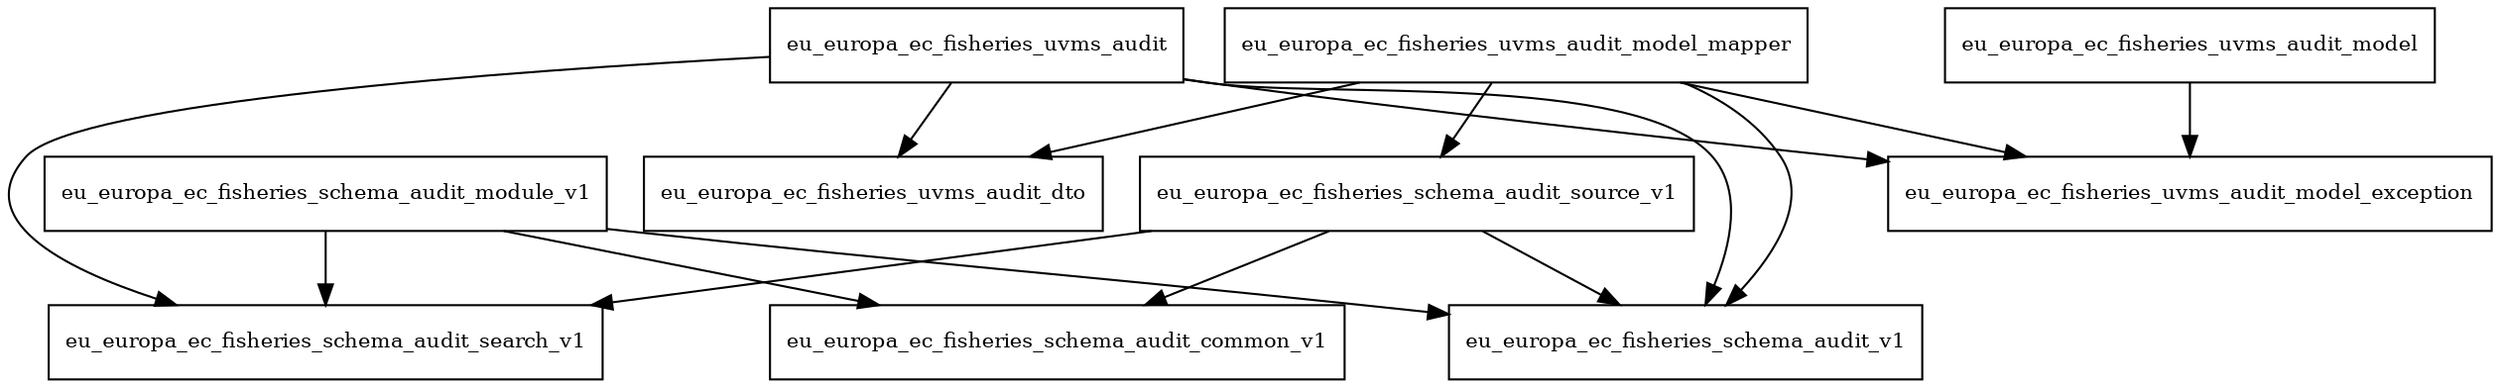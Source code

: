digraph audit_model_3_0_4_package_dependencies {
  node [shape = box, fontsize=10.0];
  eu_europa_ec_fisheries_schema_audit_module_v1 -> eu_europa_ec_fisheries_schema_audit_common_v1;
  eu_europa_ec_fisheries_schema_audit_module_v1 -> eu_europa_ec_fisheries_schema_audit_search_v1;
  eu_europa_ec_fisheries_schema_audit_module_v1 -> eu_europa_ec_fisheries_schema_audit_v1;
  eu_europa_ec_fisheries_schema_audit_source_v1 -> eu_europa_ec_fisheries_schema_audit_common_v1;
  eu_europa_ec_fisheries_schema_audit_source_v1 -> eu_europa_ec_fisheries_schema_audit_search_v1;
  eu_europa_ec_fisheries_schema_audit_source_v1 -> eu_europa_ec_fisheries_schema_audit_v1;
  eu_europa_ec_fisheries_uvms_audit -> eu_europa_ec_fisheries_schema_audit_search_v1;
  eu_europa_ec_fisheries_uvms_audit -> eu_europa_ec_fisheries_schema_audit_v1;
  eu_europa_ec_fisheries_uvms_audit -> eu_europa_ec_fisheries_uvms_audit_dto;
  eu_europa_ec_fisheries_uvms_audit -> eu_europa_ec_fisheries_uvms_audit_model_exception;
  eu_europa_ec_fisheries_uvms_audit_model -> eu_europa_ec_fisheries_uvms_audit_model_exception;
  eu_europa_ec_fisheries_uvms_audit_model_mapper -> eu_europa_ec_fisheries_schema_audit_source_v1;
  eu_europa_ec_fisheries_uvms_audit_model_mapper -> eu_europa_ec_fisheries_schema_audit_v1;
  eu_europa_ec_fisheries_uvms_audit_model_mapper -> eu_europa_ec_fisheries_uvms_audit_dto;
  eu_europa_ec_fisheries_uvms_audit_model_mapper -> eu_europa_ec_fisheries_uvms_audit_model_exception;
}
